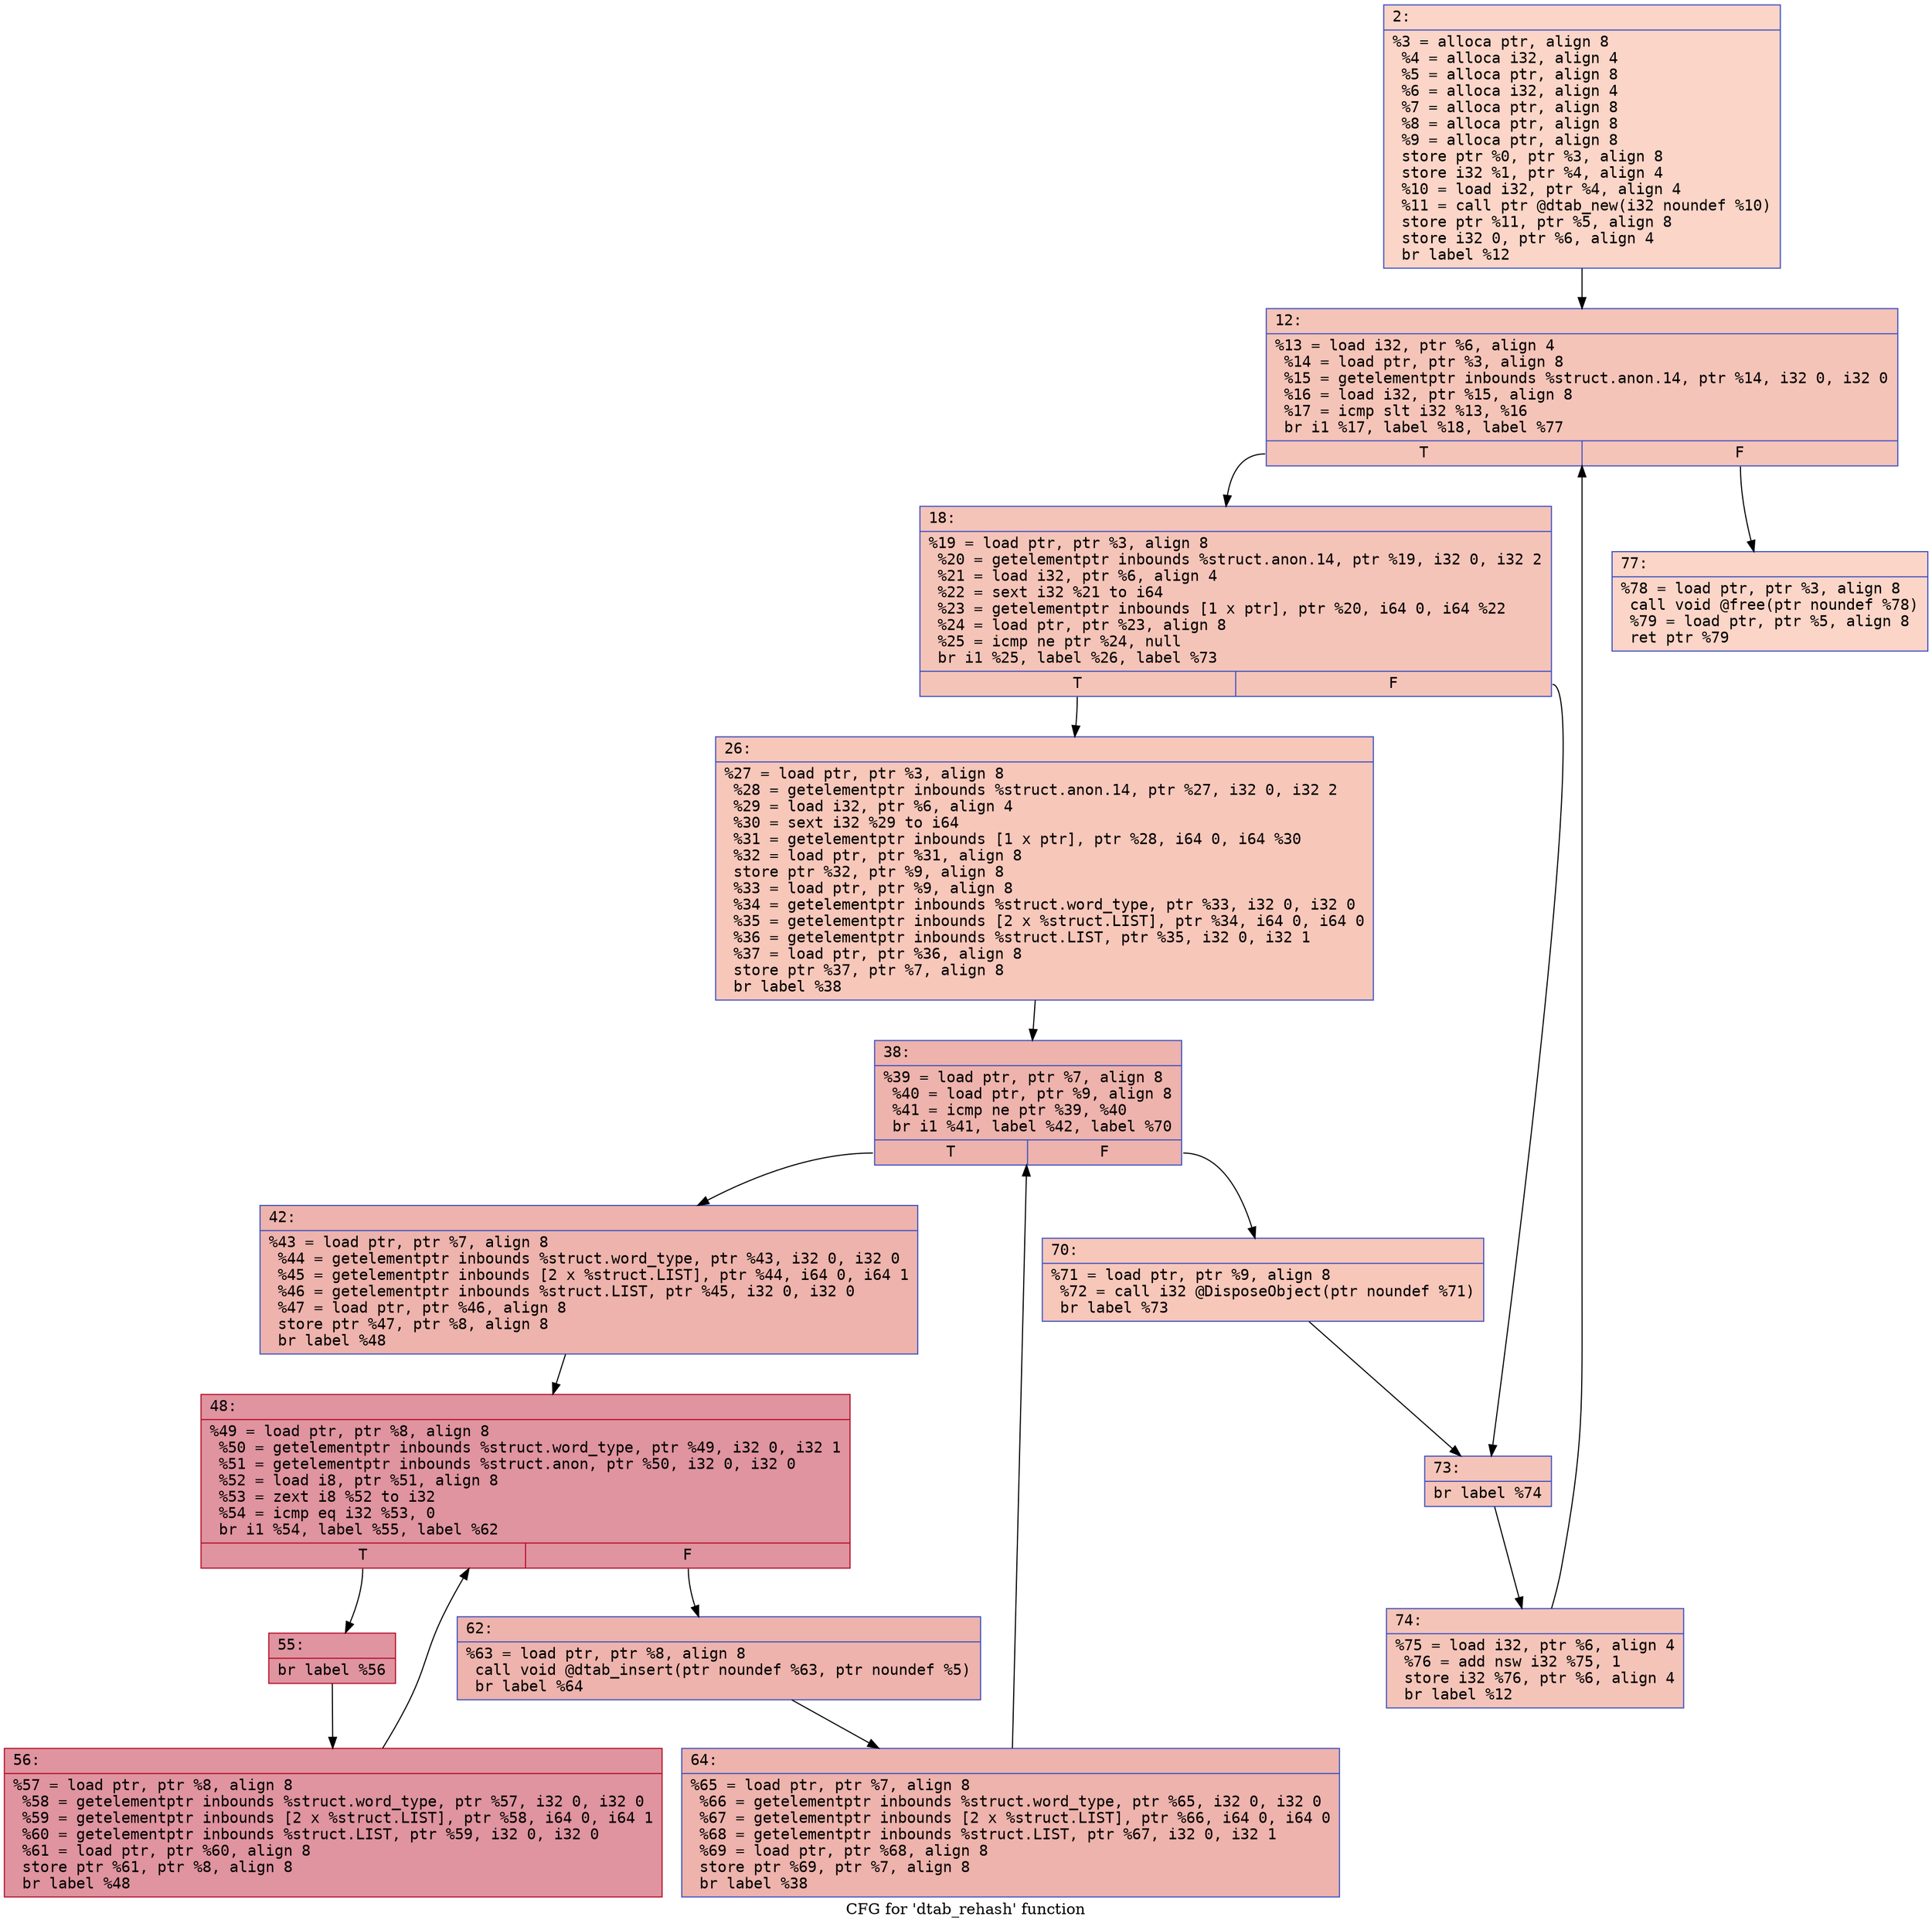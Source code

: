 digraph "CFG for 'dtab_rehash' function" {
	label="CFG for 'dtab_rehash' function";

	Node0x600003895c20 [shape=record,color="#3d50c3ff", style=filled, fillcolor="#f5a08170" fontname="Courier",label="{2:\l|  %3 = alloca ptr, align 8\l  %4 = alloca i32, align 4\l  %5 = alloca ptr, align 8\l  %6 = alloca i32, align 4\l  %7 = alloca ptr, align 8\l  %8 = alloca ptr, align 8\l  %9 = alloca ptr, align 8\l  store ptr %0, ptr %3, align 8\l  store i32 %1, ptr %4, align 4\l  %10 = load i32, ptr %4, align 4\l  %11 = call ptr @dtab_new(i32 noundef %10)\l  store ptr %11, ptr %5, align 8\l  store i32 0, ptr %6, align 4\l  br label %12\l}"];
	Node0x600003895c20 -> Node0x600003895c70[tooltip="2 -> 12\nProbability 100.00%" ];
	Node0x600003895c70 [shape=record,color="#3d50c3ff", style=filled, fillcolor="#e97a5f70" fontname="Courier",label="{12:\l|  %13 = load i32, ptr %6, align 4\l  %14 = load ptr, ptr %3, align 8\l  %15 = getelementptr inbounds %struct.anon.14, ptr %14, i32 0, i32 0\l  %16 = load i32, ptr %15, align 8\l  %17 = icmp slt i32 %13, %16\l  br i1 %17, label %18, label %77\l|{<s0>T|<s1>F}}"];
	Node0x600003895c70:s0 -> Node0x600003895cc0[tooltip="12 -> 18\nProbability 96.88%" ];
	Node0x600003895c70:s1 -> Node0x600003896080[tooltip="12 -> 77\nProbability 3.12%" ];
	Node0x600003895cc0 [shape=record,color="#3d50c3ff", style=filled, fillcolor="#e97a5f70" fontname="Courier",label="{18:\l|  %19 = load ptr, ptr %3, align 8\l  %20 = getelementptr inbounds %struct.anon.14, ptr %19, i32 0, i32 2\l  %21 = load i32, ptr %6, align 4\l  %22 = sext i32 %21 to i64\l  %23 = getelementptr inbounds [1 x ptr], ptr %20, i64 0, i64 %22\l  %24 = load ptr, ptr %23, align 8\l  %25 = icmp ne ptr %24, null\l  br i1 %25, label %26, label %73\l|{<s0>T|<s1>F}}"];
	Node0x600003895cc0:s0 -> Node0x600003895d10[tooltip="18 -> 26\nProbability 62.50%" ];
	Node0x600003895cc0:s1 -> Node0x600003895fe0[tooltip="18 -> 73\nProbability 37.50%" ];
	Node0x600003895d10 [shape=record,color="#3d50c3ff", style=filled, fillcolor="#ec7f6370" fontname="Courier",label="{26:\l|  %27 = load ptr, ptr %3, align 8\l  %28 = getelementptr inbounds %struct.anon.14, ptr %27, i32 0, i32 2\l  %29 = load i32, ptr %6, align 4\l  %30 = sext i32 %29 to i64\l  %31 = getelementptr inbounds [1 x ptr], ptr %28, i64 0, i64 %30\l  %32 = load ptr, ptr %31, align 8\l  store ptr %32, ptr %9, align 8\l  %33 = load ptr, ptr %9, align 8\l  %34 = getelementptr inbounds %struct.word_type, ptr %33, i32 0, i32 0\l  %35 = getelementptr inbounds [2 x %struct.LIST], ptr %34, i64 0, i64 0\l  %36 = getelementptr inbounds %struct.LIST, ptr %35, i32 0, i32 1\l  %37 = load ptr, ptr %36, align 8\l  store ptr %37, ptr %7, align 8\l  br label %38\l}"];
	Node0x600003895d10 -> Node0x600003895d60[tooltip="26 -> 38\nProbability 100.00%" ];
	Node0x600003895d60 [shape=record,color="#3d50c3ff", style=filled, fillcolor="#d6524470" fontname="Courier",label="{38:\l|  %39 = load ptr, ptr %7, align 8\l  %40 = load ptr, ptr %9, align 8\l  %41 = icmp ne ptr %39, %40\l  br i1 %41, label %42, label %70\l|{<s0>T|<s1>F}}"];
	Node0x600003895d60:s0 -> Node0x600003895db0[tooltip="38 -> 42\nProbability 96.88%" ];
	Node0x600003895d60:s1 -> Node0x600003895f90[tooltip="38 -> 70\nProbability 3.12%" ];
	Node0x600003895db0 [shape=record,color="#3d50c3ff", style=filled, fillcolor="#d6524470" fontname="Courier",label="{42:\l|  %43 = load ptr, ptr %7, align 8\l  %44 = getelementptr inbounds %struct.word_type, ptr %43, i32 0, i32 0\l  %45 = getelementptr inbounds [2 x %struct.LIST], ptr %44, i64 0, i64 1\l  %46 = getelementptr inbounds %struct.LIST, ptr %45, i32 0, i32 0\l  %47 = load ptr, ptr %46, align 8\l  store ptr %47, ptr %8, align 8\l  br label %48\l}"];
	Node0x600003895db0 -> Node0x600003895e00[tooltip="42 -> 48\nProbability 100.00%" ];
	Node0x600003895e00 [shape=record,color="#b70d28ff", style=filled, fillcolor="#b70d2870" fontname="Courier",label="{48:\l|  %49 = load ptr, ptr %8, align 8\l  %50 = getelementptr inbounds %struct.word_type, ptr %49, i32 0, i32 1\l  %51 = getelementptr inbounds %struct.anon, ptr %50, i32 0, i32 0\l  %52 = load i8, ptr %51, align 8\l  %53 = zext i8 %52 to i32\l  %54 = icmp eq i32 %53, 0\l  br i1 %54, label %55, label %62\l|{<s0>T|<s1>F}}"];
	Node0x600003895e00:s0 -> Node0x600003895e50[tooltip="48 -> 55\nProbability 96.88%" ];
	Node0x600003895e00:s1 -> Node0x600003895ef0[tooltip="48 -> 62\nProbability 3.12%" ];
	Node0x600003895e50 [shape=record,color="#b70d28ff", style=filled, fillcolor="#b70d2870" fontname="Courier",label="{55:\l|  br label %56\l}"];
	Node0x600003895e50 -> Node0x600003895ea0[tooltip="55 -> 56\nProbability 100.00%" ];
	Node0x600003895ea0 [shape=record,color="#b70d28ff", style=filled, fillcolor="#b70d2870" fontname="Courier",label="{56:\l|  %57 = load ptr, ptr %8, align 8\l  %58 = getelementptr inbounds %struct.word_type, ptr %57, i32 0, i32 0\l  %59 = getelementptr inbounds [2 x %struct.LIST], ptr %58, i64 0, i64 1\l  %60 = getelementptr inbounds %struct.LIST, ptr %59, i32 0, i32 0\l  %61 = load ptr, ptr %60, align 8\l  store ptr %61, ptr %8, align 8\l  br label %48\l}"];
	Node0x600003895ea0 -> Node0x600003895e00[tooltip="56 -> 48\nProbability 100.00%" ];
	Node0x600003895ef0 [shape=record,color="#3d50c3ff", style=filled, fillcolor="#d6524470" fontname="Courier",label="{62:\l|  %63 = load ptr, ptr %8, align 8\l  call void @dtab_insert(ptr noundef %63, ptr noundef %5)\l  br label %64\l}"];
	Node0x600003895ef0 -> Node0x600003895f40[tooltip="62 -> 64\nProbability 100.00%" ];
	Node0x600003895f40 [shape=record,color="#3d50c3ff", style=filled, fillcolor="#d6524470" fontname="Courier",label="{64:\l|  %65 = load ptr, ptr %7, align 8\l  %66 = getelementptr inbounds %struct.word_type, ptr %65, i32 0, i32 0\l  %67 = getelementptr inbounds [2 x %struct.LIST], ptr %66, i64 0, i64 0\l  %68 = getelementptr inbounds %struct.LIST, ptr %67, i32 0, i32 1\l  %69 = load ptr, ptr %68, align 8\l  store ptr %69, ptr %7, align 8\l  br label %38\l}"];
	Node0x600003895f40 -> Node0x600003895d60[tooltip="64 -> 38\nProbability 100.00%" ];
	Node0x600003895f90 [shape=record,color="#3d50c3ff", style=filled, fillcolor="#ec7f6370" fontname="Courier",label="{70:\l|  %71 = load ptr, ptr %9, align 8\l  %72 = call i32 @DisposeObject(ptr noundef %71)\l  br label %73\l}"];
	Node0x600003895f90 -> Node0x600003895fe0[tooltip="70 -> 73\nProbability 100.00%" ];
	Node0x600003895fe0 [shape=record,color="#3d50c3ff", style=filled, fillcolor="#e97a5f70" fontname="Courier",label="{73:\l|  br label %74\l}"];
	Node0x600003895fe0 -> Node0x600003896030[tooltip="73 -> 74\nProbability 100.00%" ];
	Node0x600003896030 [shape=record,color="#3d50c3ff", style=filled, fillcolor="#e97a5f70" fontname="Courier",label="{74:\l|  %75 = load i32, ptr %6, align 4\l  %76 = add nsw i32 %75, 1\l  store i32 %76, ptr %6, align 4\l  br label %12\l}"];
	Node0x600003896030 -> Node0x600003895c70[tooltip="74 -> 12\nProbability 100.00%" ];
	Node0x600003896080 [shape=record,color="#3d50c3ff", style=filled, fillcolor="#f5a08170" fontname="Courier",label="{77:\l|  %78 = load ptr, ptr %3, align 8\l  call void @free(ptr noundef %78)\l  %79 = load ptr, ptr %5, align 8\l  ret ptr %79\l}"];
}
